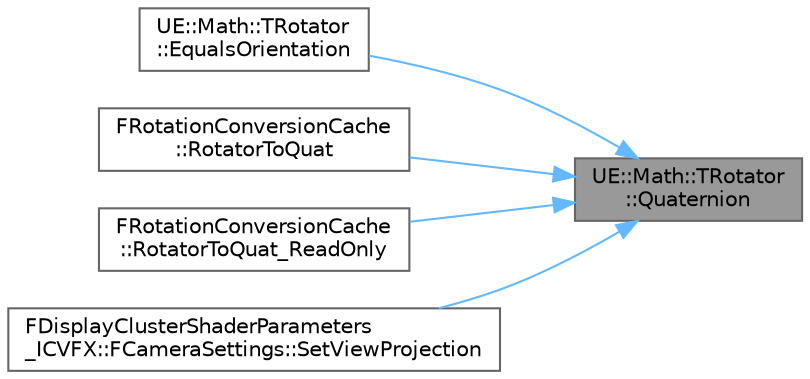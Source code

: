 digraph "UE::Math::TRotator::Quaternion"
{
 // INTERACTIVE_SVG=YES
 // LATEX_PDF_SIZE
  bgcolor="transparent";
  edge [fontname=Helvetica,fontsize=10,labelfontname=Helvetica,labelfontsize=10];
  node [fontname=Helvetica,fontsize=10,shape=box,height=0.2,width=0.4];
  rankdir="RL";
  Node1 [id="Node000001",label="UE::Math::TRotator\l::Quaternion",height=0.2,width=0.4,color="gray40", fillcolor="grey60", style="filled", fontcolor="black",tooltip="Get Rotation as a quaternion."];
  Node1 -> Node2 [id="edge1_Node000001_Node000002",dir="back",color="steelblue1",style="solid",tooltip=" "];
  Node2 [id="Node000002",label="UE::Math::TRotator\l::EqualsOrientation",height=0.2,width=0.4,color="grey40", fillcolor="white", style="filled",URL="$d8/dd7/structUE_1_1Math_1_1TRotator.html#a55fbb752b43b940cb0ae13d9b3a501ba",tooltip="Checks whether two rotators have the same orientation within the specified tolerance,..."];
  Node1 -> Node3 [id="edge2_Node000001_Node000003",dir="back",color="steelblue1",style="solid",tooltip=" "];
  Node3 [id="Node000003",label="FRotationConversionCache\l::RotatorToQuat",height=0.2,width=0.4,color="grey40", fillcolor="white", style="filled",URL="$df/d09/structFRotationConversionCache.html#ab2d08cb7cbeb5e985c5787298523ff55",tooltip="Convert a FRotator to FQuat."];
  Node1 -> Node4 [id="edge3_Node000001_Node000004",dir="back",color="steelblue1",style="solid",tooltip=" "];
  Node4 [id="Node000004",label="FRotationConversionCache\l::RotatorToQuat_ReadOnly",height=0.2,width=0.4,color="grey40", fillcolor="white", style="filled",URL="$df/d09/structFRotationConversionCache.html#a8aaa45bad57a250def46af06ad864031",tooltip="Convert a FRotator to FQuat."];
  Node1 -> Node5 [id="edge4_Node000001_Node000005",dir="back",color="steelblue1",style="solid",tooltip=" "];
  Node5 [id="Node000005",label="FDisplayClusterShaderParameters\l_ICVFX::FCameraSettings::SetViewProjection",height=0.2,width=0.4,color="grey40", fillcolor="white", style="filled",URL="$d4/dd4/structFDisplayClusterShaderParameters__ICVFX_1_1FCameraSettings.html#a1b525e3615b6484f1e04ce6908136f0c",tooltip=" "];
}

